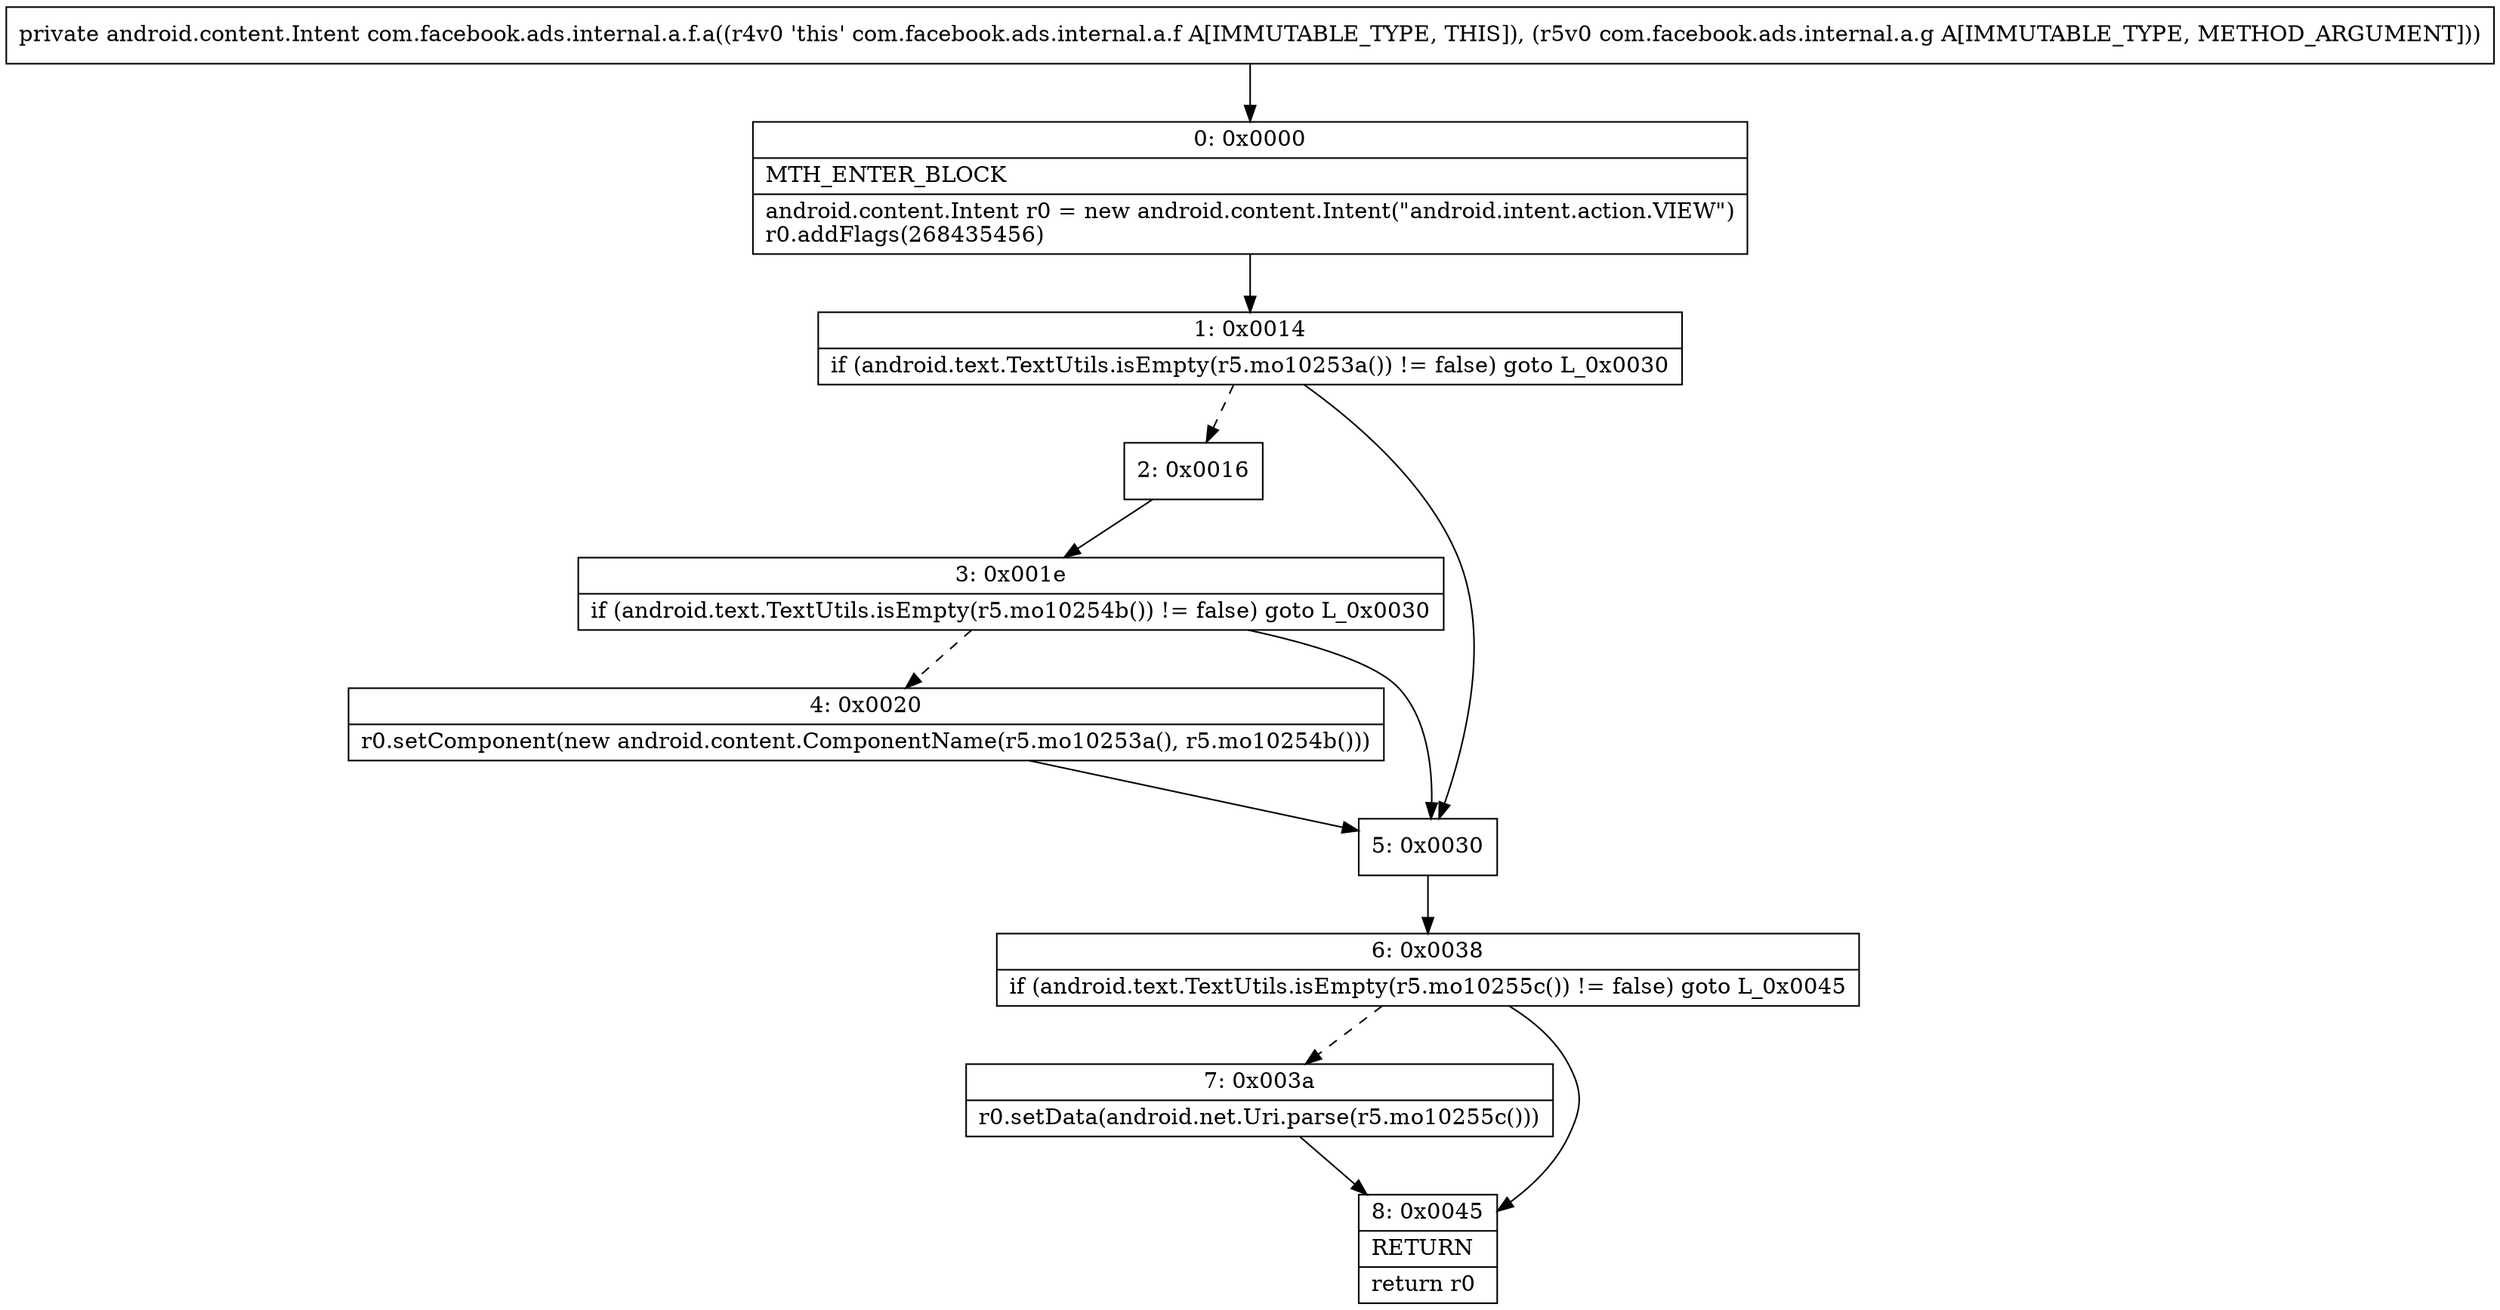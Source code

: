 digraph "CFG forcom.facebook.ads.internal.a.f.a(Lcom\/facebook\/ads\/internal\/a\/g;)Landroid\/content\/Intent;" {
Node_0 [shape=record,label="{0\:\ 0x0000|MTH_ENTER_BLOCK\l|android.content.Intent r0 = new android.content.Intent(\"android.intent.action.VIEW\")\lr0.addFlags(268435456)\l}"];
Node_1 [shape=record,label="{1\:\ 0x0014|if (android.text.TextUtils.isEmpty(r5.mo10253a()) != false) goto L_0x0030\l}"];
Node_2 [shape=record,label="{2\:\ 0x0016}"];
Node_3 [shape=record,label="{3\:\ 0x001e|if (android.text.TextUtils.isEmpty(r5.mo10254b()) != false) goto L_0x0030\l}"];
Node_4 [shape=record,label="{4\:\ 0x0020|r0.setComponent(new android.content.ComponentName(r5.mo10253a(), r5.mo10254b()))\l}"];
Node_5 [shape=record,label="{5\:\ 0x0030}"];
Node_6 [shape=record,label="{6\:\ 0x0038|if (android.text.TextUtils.isEmpty(r5.mo10255c()) != false) goto L_0x0045\l}"];
Node_7 [shape=record,label="{7\:\ 0x003a|r0.setData(android.net.Uri.parse(r5.mo10255c()))\l}"];
Node_8 [shape=record,label="{8\:\ 0x0045|RETURN\l|return r0\l}"];
MethodNode[shape=record,label="{private android.content.Intent com.facebook.ads.internal.a.f.a((r4v0 'this' com.facebook.ads.internal.a.f A[IMMUTABLE_TYPE, THIS]), (r5v0 com.facebook.ads.internal.a.g A[IMMUTABLE_TYPE, METHOD_ARGUMENT])) }"];
MethodNode -> Node_0;
Node_0 -> Node_1;
Node_1 -> Node_2[style=dashed];
Node_1 -> Node_5;
Node_2 -> Node_3;
Node_3 -> Node_4[style=dashed];
Node_3 -> Node_5;
Node_4 -> Node_5;
Node_5 -> Node_6;
Node_6 -> Node_7[style=dashed];
Node_6 -> Node_8;
Node_7 -> Node_8;
}

